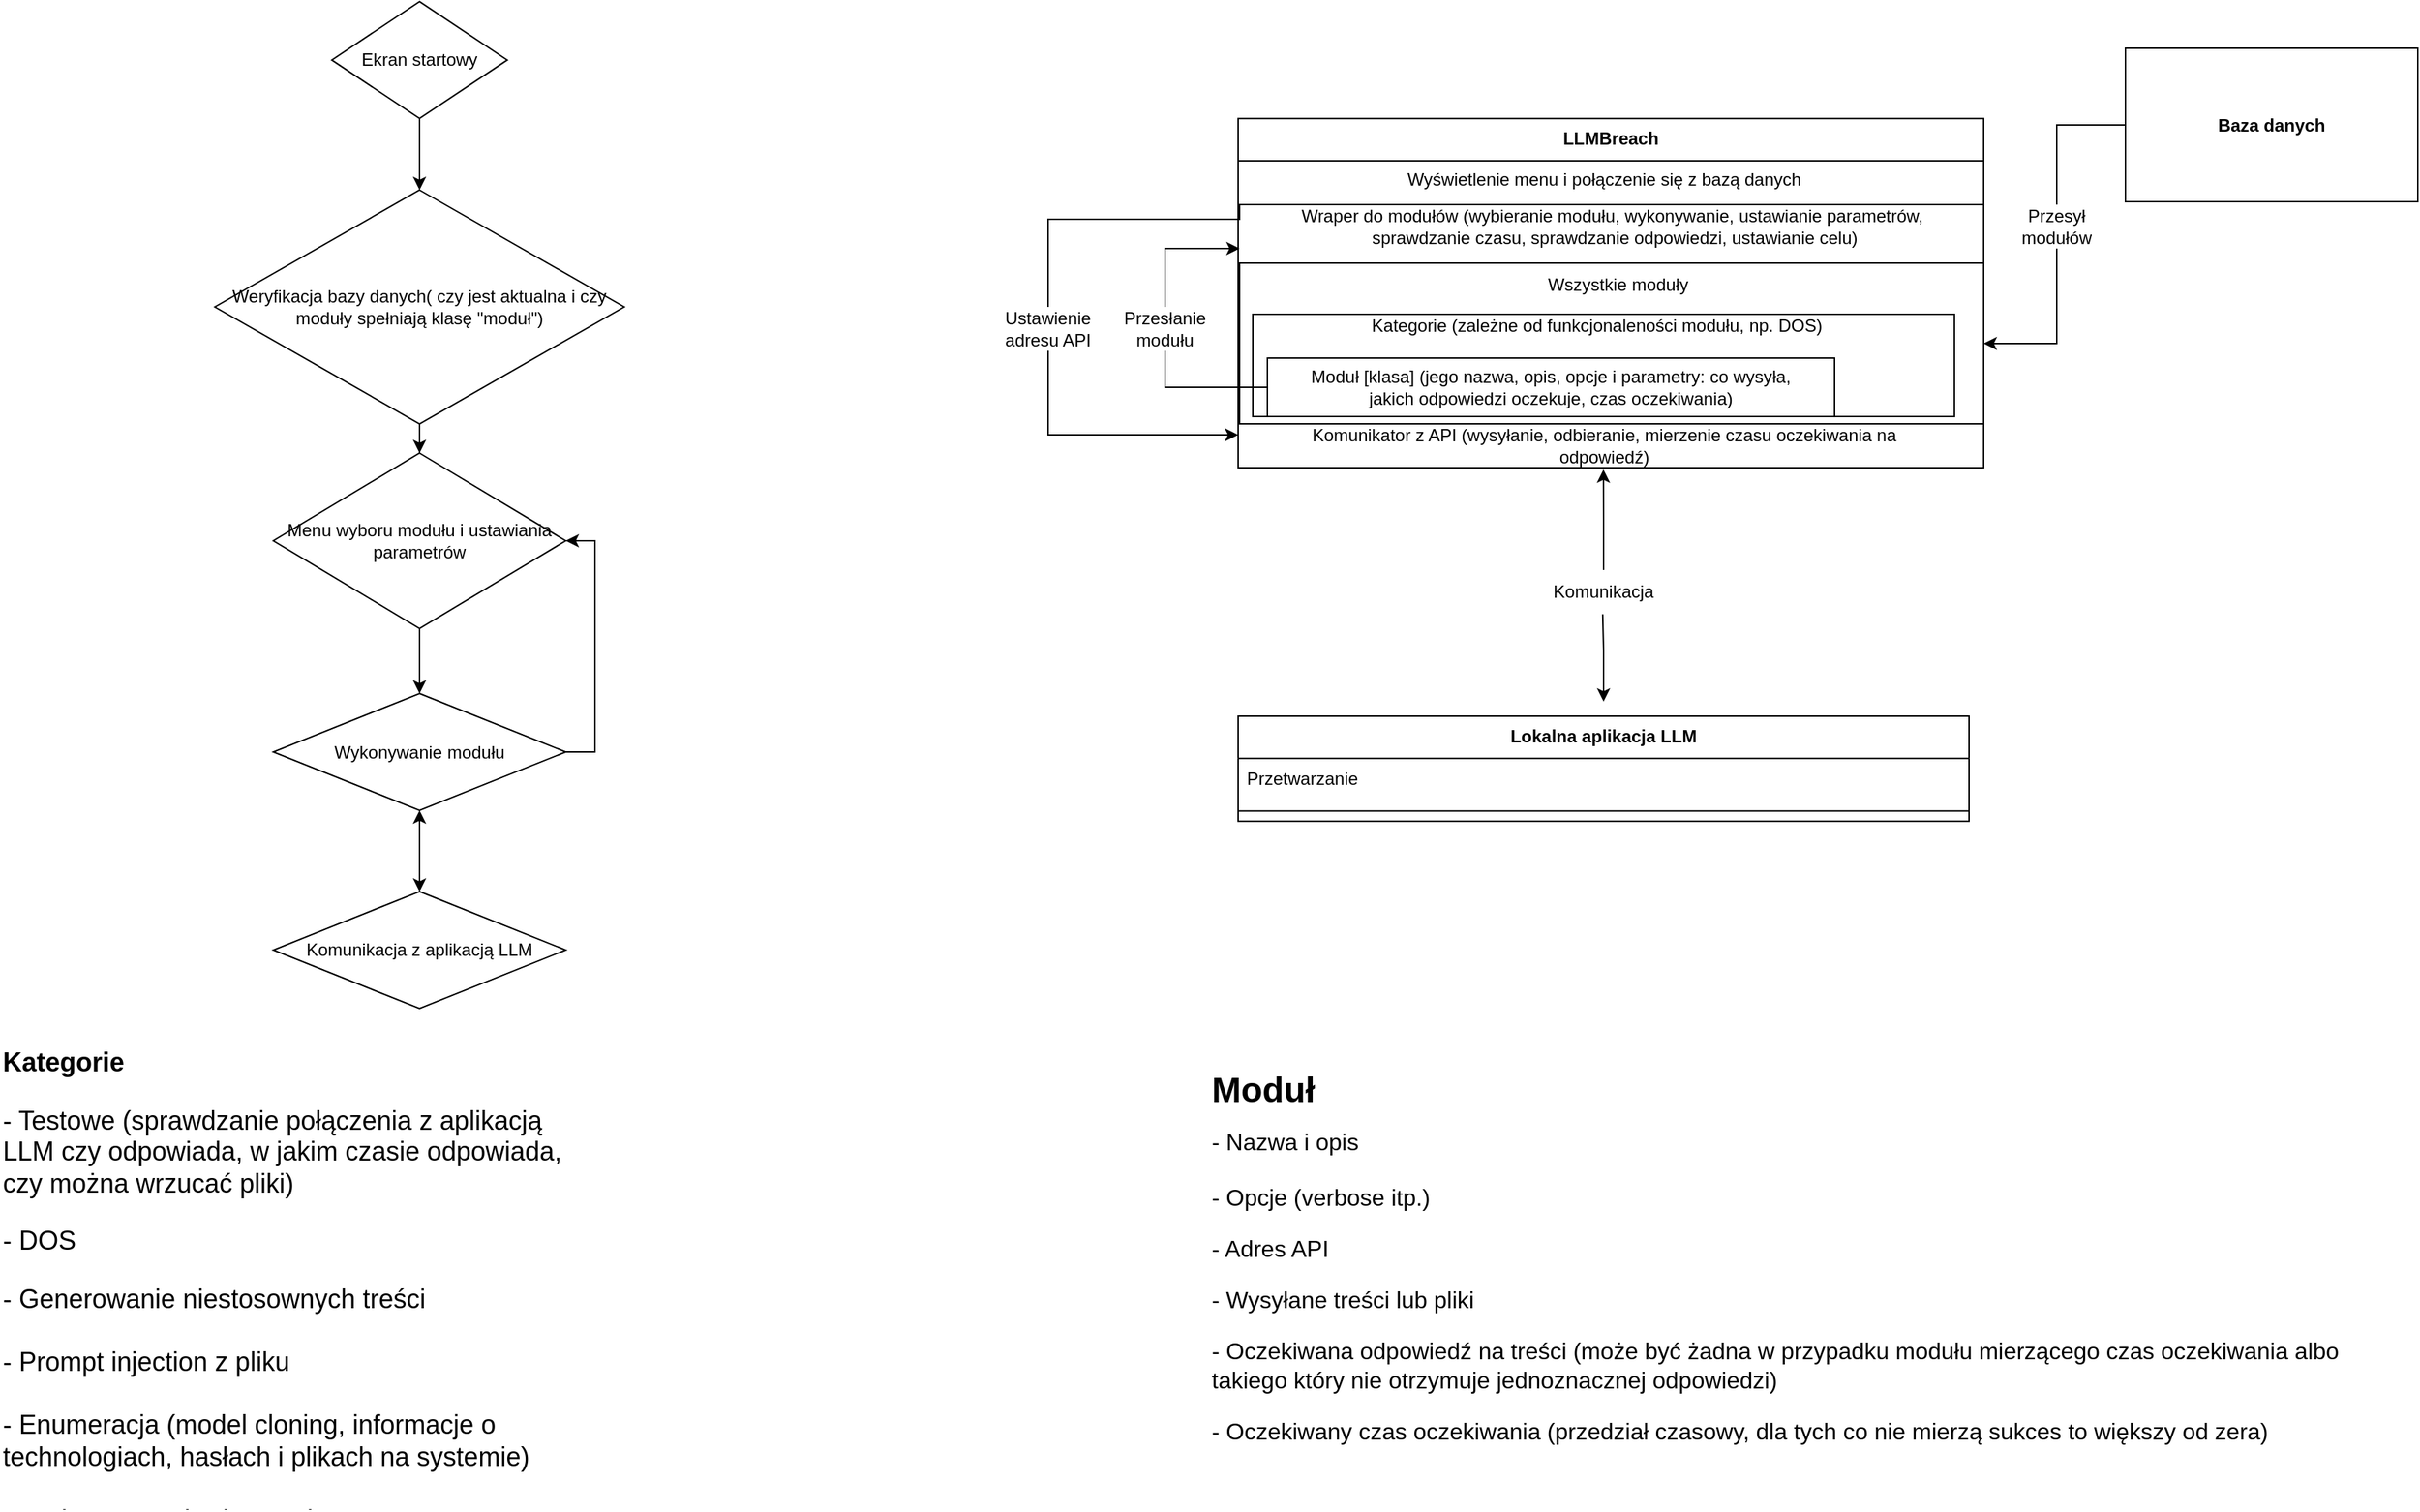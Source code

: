 <mxfile version="24.7.14">
  <diagram name="Strona-1" id="xsa9B9rwEk3ypq9Gwho9">
    <mxGraphModel dx="1291" dy="223" grid="1" gridSize="10" guides="1" tooltips="1" connect="1" arrows="1" fold="1" page="1" pageScale="1" pageWidth="827" pageHeight="1169" math="0" shadow="0">
      <root>
        <mxCell id="0" />
        <mxCell id="1" parent="0" />
        <mxCell id="NHLAjTvj-q2QCi7Z65vW-63" value="" style="rounded=0;whiteSpace=wrap;html=1;" parent="1" vertex="1">
          <mxGeometry x="21" y="355" width="499" height="35" as="geometry" />
        </mxCell>
        <mxCell id="NHLAjTvj-q2QCi7Z65vW-59" value="" style="rounded=0;whiteSpace=wrap;html=1;" parent="1" vertex="1">
          <mxGeometry x="20" y="210" width="510" height="180" as="geometry" />
        </mxCell>
        <mxCell id="NHLAjTvj-q2QCi7Z65vW-46" style="edgeStyle=orthogonalEdgeStyle;rounded=0;orthogonalLoop=1;jettySize=auto;html=1;startArrow=none;startFill=0;entryX=0.49;entryY=1.007;entryDx=0;entryDy=0;entryPerimeter=0;endArrow=classic;endFill=1;" parent="1" source="BINMkB_MaSCsisw6Gq4i-15" target="NHLAjTvj-q2QCi7Z65vW-59" edge="1">
          <mxGeometry relative="1" as="geometry">
            <mxPoint x="270" y="550" as="sourcePoint" />
            <mxPoint x="269.74" y="430" as="targetPoint" />
          </mxGeometry>
        </mxCell>
        <mxCell id="5" value="Lokalna aplikacja LLM" style="swimlane;fontStyle=1;align=center;verticalAlign=top;childLayout=stackLayout;horizontal=1;startSize=28.933;horizontalStack=0;resizeParent=1;resizeParentMax=0;resizeLast=0;collapsible=0;marginBottom=0;" parent="1" vertex="1">
          <mxGeometry x="20" y="560" width="500" height="71.933" as="geometry" />
        </mxCell>
        <mxCell id="6" value="Przetwarzanie" style="text;strokeColor=none;fillColor=none;align=left;verticalAlign=top;spacingLeft=4;spacingRight=4;overflow=hidden;rotatable=0;points=[[0,0.5],[1,0.5]];portConstraint=eastwest;" parent="5" vertex="1">
          <mxGeometry y="28.933" width="500" height="29" as="geometry" />
        </mxCell>
        <mxCell id="7" style="line;strokeWidth=1;fillColor=none;align=left;verticalAlign=middle;spacingTop=-1;spacingLeft=3;spacingRight=3;rotatable=0;labelPosition=right;points=[];portConstraint=eastwest;strokeColor=inherit;" parent="5" vertex="1">
          <mxGeometry y="57.933" width="500" height="14" as="geometry" />
        </mxCell>
        <mxCell id="NHLAjTvj-q2QCi7Z65vW-36" value="" style="rounded=0;whiteSpace=wrap;html=1;" parent="1" vertex="1">
          <mxGeometry x="21" y="250" width="509" height="110" as="geometry" />
        </mxCell>
        <mxCell id="NHLAjTvj-q2QCi7Z65vW-37" value="" style="rounded=0;whiteSpace=wrap;html=1;" parent="1" vertex="1">
          <mxGeometry x="30" y="285" width="480" height="70" as="geometry" />
        </mxCell>
        <mxCell id="NHLAjTvj-q2QCi7Z65vW-38" value="Wszystkie moduły" style="text;html=1;align=center;verticalAlign=middle;whiteSpace=wrap;rounded=0;" parent="1" vertex="1">
          <mxGeometry x="160" y="250" width="240" height="30" as="geometry" />
        </mxCell>
        <mxCell id="NHLAjTvj-q2QCi7Z65vW-39" value="&lt;div&gt;Kategorie (zależne od funkcjonaleności modułu, np. DOS)&lt;/div&gt;&lt;div&gt;&lt;br&gt;&lt;/div&gt;" style="text;html=1;align=center;verticalAlign=middle;whiteSpace=wrap;rounded=0;" parent="1" vertex="1">
          <mxGeometry x="21" y="285" width="489" height="30" as="geometry" />
        </mxCell>
        <mxCell id="NHLAjTvj-q2QCi7Z65vW-41" value="&lt;div&gt;Moduł [klasa] (jego nazwa, opis, opcje i parametry: co wysyła,&lt;/div&gt;&lt;div&gt;jakich odpowiedzi oczekuje, czas oczekiwania)&lt;/div&gt;" style="rounded=0;whiteSpace=wrap;html=1;" parent="1" vertex="1">
          <mxGeometry x="40" y="315" width="388" height="40" as="geometry" />
        </mxCell>
        <mxCell id="NHLAjTvj-q2QCi7Z65vW-52" style="edgeStyle=orthogonalEdgeStyle;rounded=0;orthogonalLoop=1;jettySize=auto;html=1;entryX=1;entryY=0.5;entryDx=0;entryDy=0;exitX=0.5;exitY=1;exitDx=0;exitDy=0;" parent="1" source="BINMkB_MaSCsisw6Gq4i-17" target="NHLAjTvj-q2QCi7Z65vW-36" edge="1">
          <mxGeometry relative="1" as="geometry" />
        </mxCell>
        <mxCell id="NHLAjTvj-q2QCi7Z65vW-50" value="&lt;h4&gt;Baza danych&lt;br&gt;&lt;/h4&gt;" style="rounded=0;whiteSpace=wrap;html=1;" parent="1" vertex="1">
          <mxGeometry x="627" y="103" width="200" height="105" as="geometry" />
        </mxCell>
        <mxCell id="2" value="LLMBreach" style="swimlane;fontStyle=1;align=center;verticalAlign=top;childLayout=stackLayout;horizontal=1;startSize=28.933;horizontalStack=0;resizeParent=1;resizeParentMax=0;resizeLast=0;collapsible=0;marginBottom=0;" parent="1" vertex="1">
          <mxGeometry x="20" y="151.07" width="510" height="58.93" as="geometry" />
        </mxCell>
        <mxCell id="NHLAjTvj-q2QCi7Z65vW-65" style="edgeStyle=orthogonalEdgeStyle;rounded=0;orthogonalLoop=1;jettySize=auto;html=1;entryX=0;entryY=0.5;entryDx=0;entryDy=0;startArrow=none;startFill=0;endArrow=none;endFill=0;" parent="1" source="BINMkB_MaSCsisw6Gq4i-11" target="NHLAjTvj-q2QCi7Z65vW-41" edge="1">
          <mxGeometry relative="1" as="geometry">
            <Array as="points">
              <mxPoint x="-30" y="335" />
            </Array>
          </mxGeometry>
        </mxCell>
        <mxCell id="rRGUe4ISB4xN1bIgfNmd-7" style="edgeStyle=orthogonalEdgeStyle;rounded=0;orthogonalLoop=1;jettySize=auto;html=1;entryX=0;entryY=0.25;entryDx=0;entryDy=0;" parent="1" source="BINMkB_MaSCsisw6Gq4i-10" target="NHLAjTvj-q2QCi7Z65vW-67" edge="1">
          <mxGeometry relative="1" as="geometry">
            <Array as="points">
              <mxPoint x="-110" y="368" />
            </Array>
            <mxPoint x="-40" y="367.55" as="targetPoint" />
          </mxGeometry>
        </mxCell>
        <mxCell id="NHLAjTvj-q2QCi7Z65vW-58" value="Wraper do modułów (wybieranie modułu, wykonywanie, ustawianie parametrów,&lt;br&gt;&amp;nbsp;sprawdzanie czasu, sprawdzanie odpowiedzi, ustawianie celu)" style="text;html=1;align=center;verticalAlign=middle;whiteSpace=wrap;rounded=0;" parent="1" vertex="1">
          <mxGeometry x="21" y="210.003" width="510" height="30" as="geometry" />
        </mxCell>
        <mxCell id="NHLAjTvj-q2QCi7Z65vW-60" value="Wyświetlenie menu i połączenie się z bazą danych" style="text;html=1;align=center;verticalAlign=middle;resizable=0;points=[];autosize=1;strokeColor=none;fillColor=none;" parent="1" vertex="1">
          <mxGeometry x="125" y="178" width="290" height="30" as="geometry" />
        </mxCell>
        <mxCell id="NHLAjTvj-q2QCi7Z65vW-67" value="" style="rounded=0;whiteSpace=wrap;html=1;" parent="1" vertex="1">
          <mxGeometry x="20" y="360" width="510" height="30" as="geometry" />
        </mxCell>
        <mxCell id="NHLAjTvj-q2QCi7Z65vW-61" value="Komunikator z API (wysyłanie, odbieranie, mierzenie czasu oczekiwania na odpowiedź)" style="text;html=1;align=center;verticalAlign=middle;whiteSpace=wrap;rounded=0;" parent="1" vertex="1">
          <mxGeometry x="57.5" y="360" width="425" height="30" as="geometry" />
        </mxCell>
        <mxCell id="Mppl3Bngeb9TIjAJbDSZ-8" style="edgeStyle=orthogonalEdgeStyle;rounded=0;orthogonalLoop=1;jettySize=auto;html=1;" parent="1" source="Mppl3Bngeb9TIjAJbDSZ-7" target="Mppl3Bngeb9TIjAJbDSZ-9" edge="1">
          <mxGeometry relative="1" as="geometry">
            <mxPoint x="-640" y="200" as="targetPoint" />
          </mxGeometry>
        </mxCell>
        <mxCell id="Mppl3Bngeb9TIjAJbDSZ-7" value="Ekran startowy" style="rhombus;whiteSpace=wrap;html=1;" parent="1" vertex="1">
          <mxGeometry x="-600" y="71.07" width="120" height="80" as="geometry" />
        </mxCell>
        <mxCell id="Mppl3Bngeb9TIjAJbDSZ-10" style="edgeStyle=orthogonalEdgeStyle;rounded=0;orthogonalLoop=1;jettySize=auto;html=1;" parent="1" source="Mppl3Bngeb9TIjAJbDSZ-9" target="Mppl3Bngeb9TIjAJbDSZ-11" edge="1">
          <mxGeometry relative="1" as="geometry">
            <mxPoint x="-540" y="420" as="targetPoint" />
          </mxGeometry>
        </mxCell>
        <mxCell id="Mppl3Bngeb9TIjAJbDSZ-9" value="&lt;font style=&quot;font-size: 12px;&quot;&gt;Weryfikacja bazy danych( czy jest aktualna i czy moduły spełniają klasę &quot;moduł&quot;)&lt;/font&gt;" style="rhombus;whiteSpace=wrap;html=1;" parent="1" vertex="1">
          <mxGeometry x="-680" y="200" width="280" height="160" as="geometry" />
        </mxCell>
        <mxCell id="Mppl3Bngeb9TIjAJbDSZ-12" style="edgeStyle=orthogonalEdgeStyle;rounded=0;orthogonalLoop=1;jettySize=auto;html=1;" parent="1" source="Mppl3Bngeb9TIjAJbDSZ-11" target="Mppl3Bngeb9TIjAJbDSZ-13" edge="1">
          <mxGeometry relative="1" as="geometry">
            <mxPoint x="-540" y="540" as="targetPoint" />
          </mxGeometry>
        </mxCell>
        <mxCell id="Mppl3Bngeb9TIjAJbDSZ-11" value="Menu wyboru modułu i ustawiania parametrów" style="rhombus;whiteSpace=wrap;html=1;" parent="1" vertex="1">
          <mxGeometry x="-640" y="380" width="200" height="120" as="geometry" />
        </mxCell>
        <mxCell id="Mppl3Bngeb9TIjAJbDSZ-15" style="edgeStyle=orthogonalEdgeStyle;rounded=0;orthogonalLoop=1;jettySize=auto;html=1;exitX=0.5;exitY=1;exitDx=0;exitDy=0;entryX=0.5;entryY=0;entryDx=0;entryDy=0;startArrow=classic;startFill=1;" parent="1" source="Mppl3Bngeb9TIjAJbDSZ-13" target="Mppl3Bngeb9TIjAJbDSZ-14" edge="1">
          <mxGeometry relative="1" as="geometry" />
        </mxCell>
        <mxCell id="Mppl3Bngeb9TIjAJbDSZ-16" style="edgeStyle=orthogonalEdgeStyle;rounded=0;orthogonalLoop=1;jettySize=auto;html=1;exitX=1;exitY=0.5;exitDx=0;exitDy=0;entryX=1;entryY=0.5;entryDx=0;entryDy=0;" parent="1" source="Mppl3Bngeb9TIjAJbDSZ-13" target="Mppl3Bngeb9TIjAJbDSZ-11" edge="1">
          <mxGeometry relative="1" as="geometry" />
        </mxCell>
        <mxCell id="Mppl3Bngeb9TIjAJbDSZ-13" value="Wykonywanie modułu" style="rhombus;whiteSpace=wrap;html=1;" parent="1" vertex="1">
          <mxGeometry x="-640" y="544.5" width="200" height="80" as="geometry" />
        </mxCell>
        <mxCell id="Mppl3Bngeb9TIjAJbDSZ-14" value="Komunikacja z aplikacją LLM" style="rhombus;whiteSpace=wrap;html=1;" parent="1" vertex="1">
          <mxGeometry x="-640" y="680" width="200" height="80" as="geometry" />
        </mxCell>
        <mxCell id="Mppl3Bngeb9TIjAJbDSZ-18" value="&lt;h1 style=&quot;margin-top: 0px; font-size: 18px;&quot;&gt;&lt;font style=&quot;font-size: 18px;&quot;&gt;Kategorie&lt;br&gt;&lt;/font&gt;&lt;/h1&gt;&lt;p style=&quot;font-size: 18px;&quot;&gt;&lt;font style=&quot;font-size: 18px;&quot;&gt;- Testowe (sprawdzanie połączenia z aplikacją LLM czy odpowiada, w jakim czasie odpowiada, czy można wrzucać pliki)&lt;/font&gt;&lt;/p&gt;&lt;p style=&quot;font-size: 18px;&quot;&gt;&lt;font style=&quot;font-size: 18px;&quot;&gt;- DOS&lt;/font&gt;&lt;/p&gt;&lt;font style=&quot;font-size: 18px;&quot;&gt;- Generowanie niestosownych treści&lt;br&gt;&lt;/font&gt;&lt;div style=&quot;font-size: 18px;&quot;&gt;&lt;font style=&quot;font-size: 18px;&quot;&gt;&lt;br&gt;&lt;/font&gt;&lt;/div&gt;&lt;div style=&quot;font-size: 18px;&quot;&gt;&lt;font style=&quot;font-size: 18px;&quot;&gt;- Prompt injection z pliku&lt;/font&gt;&lt;/div&gt;&lt;div style=&quot;font-size: 18px;&quot;&gt;&lt;font style=&quot;font-size: 18px;&quot;&gt;&lt;br&gt;&lt;/font&gt;&lt;/div&gt;&lt;div style=&quot;font-size: 18px;&quot;&gt;&lt;font style=&quot;font-size: 18px;&quot;&gt;- Enumeracja (model cloning, informacje o technologiach, hasłach i plikach na systemie)&lt;/font&gt;&lt;/div&gt;&lt;div style=&quot;font-size: 18px;&quot;&gt;&lt;font style=&quot;font-size: 18px;&quot;&gt;&lt;br&gt;&lt;/font&gt;&lt;/div&gt;&lt;div style=&quot;font-size: 18px;&quot;&gt;&lt;font style=&quot;font-size: 18px;&quot;&gt;- Code Generation/Execution&lt;/font&gt;&lt;/div&gt;" style="text;html=1;whiteSpace=wrap;overflow=hidden;rounded=0;fontSize=15;" parent="1" vertex="1">
          <mxGeometry x="-827" y="780" width="387" height="320" as="geometry" />
        </mxCell>
        <mxCell id="BINMkB_MaSCsisw6Gq4i-9" value="" style="edgeStyle=orthogonalEdgeStyle;rounded=0;orthogonalLoop=1;jettySize=auto;html=1;endArrow=none;endFill=0;exitX=0;exitY=0;exitDx=0;exitDy=0;" parent="1" source="NHLAjTvj-q2QCi7Z65vW-58" target="BINMkB_MaSCsisw6Gq4i-10" edge="1">
          <mxGeometry relative="1" as="geometry">
            <Array as="points">
              <mxPoint x="-110" y="220" />
            </Array>
            <mxPoint x="-39" y="220" as="sourcePoint" />
            <mxPoint x="-40" y="368.05" as="targetPoint" />
          </mxGeometry>
        </mxCell>
        <mxCell id="BINMkB_MaSCsisw6Gq4i-10" value="Ustawienie adresu API" style="text;html=1;align=center;verticalAlign=middle;whiteSpace=wrap;rounded=0;" parent="1" vertex="1">
          <mxGeometry x="-150" y="280.05" width="80" height="30" as="geometry" />
        </mxCell>
        <mxCell id="BINMkB_MaSCsisw6Gq4i-14" value="" style="edgeStyle=orthogonalEdgeStyle;rounded=0;orthogonalLoop=1;jettySize=auto;html=1;entryX=0.5;entryY=0;entryDx=0;entryDy=0;startArrow=classic;startFill=1;endArrow=none;endFill=0;" parent="1" source="NHLAjTvj-q2QCi7Z65vW-58" target="BINMkB_MaSCsisw6Gq4i-11" edge="1">
          <mxGeometry relative="1" as="geometry">
            <Array as="points">
              <mxPoint x="-30" y="240" />
            </Array>
            <mxPoint x="21" y="235" as="sourcePoint" />
            <mxPoint x="40" y="335" as="targetPoint" />
          </mxGeometry>
        </mxCell>
        <mxCell id="BINMkB_MaSCsisw6Gq4i-11" value="Przesłanie modułu" style="text;html=1;align=center;verticalAlign=middle;whiteSpace=wrap;rounded=0;" parent="1" vertex="1">
          <mxGeometry x="-60" y="280" width="60" height="30" as="geometry" />
        </mxCell>
        <mxCell id="BINMkB_MaSCsisw6Gq4i-16" value="" style="edgeStyle=orthogonalEdgeStyle;rounded=0;orthogonalLoop=1;jettySize=auto;html=1;startArrow=classic;startFill=1;entryX=0.49;entryY=1.007;entryDx=0;entryDy=0;entryPerimeter=0;endArrow=none;endFill=0;" parent="1" target="BINMkB_MaSCsisw6Gq4i-15" edge="1">
          <mxGeometry relative="1" as="geometry">
            <mxPoint x="270" y="550" as="sourcePoint" />
            <mxPoint x="270" y="391" as="targetPoint" />
            <Array as="points">
              <mxPoint x="270" y="515" />
            </Array>
          </mxGeometry>
        </mxCell>
        <mxCell id="BINMkB_MaSCsisw6Gq4i-15" value="Komunikacja" style="text;html=1;align=center;verticalAlign=middle;whiteSpace=wrap;rounded=0;" parent="1" vertex="1">
          <mxGeometry x="240" y="460" width="60" height="30" as="geometry" />
        </mxCell>
        <mxCell id="BINMkB_MaSCsisw6Gq4i-18" value="" style="edgeStyle=orthogonalEdgeStyle;rounded=0;orthogonalLoop=1;jettySize=auto;html=1;entryX=0.5;entryY=0;entryDx=0;entryDy=0;endArrow=none;endFill=0;" parent="1" source="NHLAjTvj-q2QCi7Z65vW-50" target="BINMkB_MaSCsisw6Gq4i-17" edge="1">
          <mxGeometry relative="1" as="geometry">
            <mxPoint x="627" y="156" as="sourcePoint" />
            <mxPoint x="530" y="305" as="targetPoint" />
          </mxGeometry>
        </mxCell>
        <mxCell id="BINMkB_MaSCsisw6Gq4i-17" value="Przesył modułów" style="text;html=1;align=center;verticalAlign=middle;whiteSpace=wrap;rounded=0;" parent="1" vertex="1">
          <mxGeometry x="550" y="210" width="60" height="30" as="geometry" />
        </mxCell>
        <mxCell id="BINMkB_MaSCsisw6Gq4i-19" value="&lt;h1 style=&quot;margin-top: 0px; font-size: 16px;&quot;&gt;&lt;font style=&quot;font-size: 24px;&quot;&gt;Moduł&lt;/font&gt;&lt;/h1&gt;&lt;div&gt;- Nazwa i opis&lt;/div&gt;&lt;div&gt;&lt;br&gt;&lt;/div&gt;&lt;div&gt;- Opcje (verbose itp.)&lt;br&gt;&lt;/div&gt;&lt;p style=&quot;font-size: 16px;&quot;&gt;- Adres API&lt;br style=&quot;font-size: 16px;&quot;&gt;&lt;/p&gt;&lt;p style=&quot;font-size: 16px;&quot;&gt;- Wysyłane treści lub pliki&lt;br&gt;&lt;/p&gt;&lt;p style=&quot;font-size: 16px;&quot;&gt;- Oczekiwana odpowiedź na treści (może być żadna w przypadku modułu mierzącego czas oczekiwania albo takiego który nie otrzymuje jednoznacznej odpowiedzi)&lt;br&gt;&lt;/p&gt;&lt;p style=&quot;font-size: 16px;&quot;&gt;- Oczekiwany czas oczekiwania (przedział czasowy, dla tych co nie mierzą sukces to większy od zera)&lt;/p&gt;&lt;div&gt;&lt;br&gt;&lt;/div&gt;&lt;div&gt;&lt;br&gt;&lt;/div&gt;" style="text;html=1;whiteSpace=wrap;overflow=hidden;rounded=0;fontSize=16;" parent="1" vertex="1">
          <mxGeometry y="795" width="799" height="290" as="geometry" />
        </mxCell>
      </root>
    </mxGraphModel>
  </diagram>
</mxfile>
